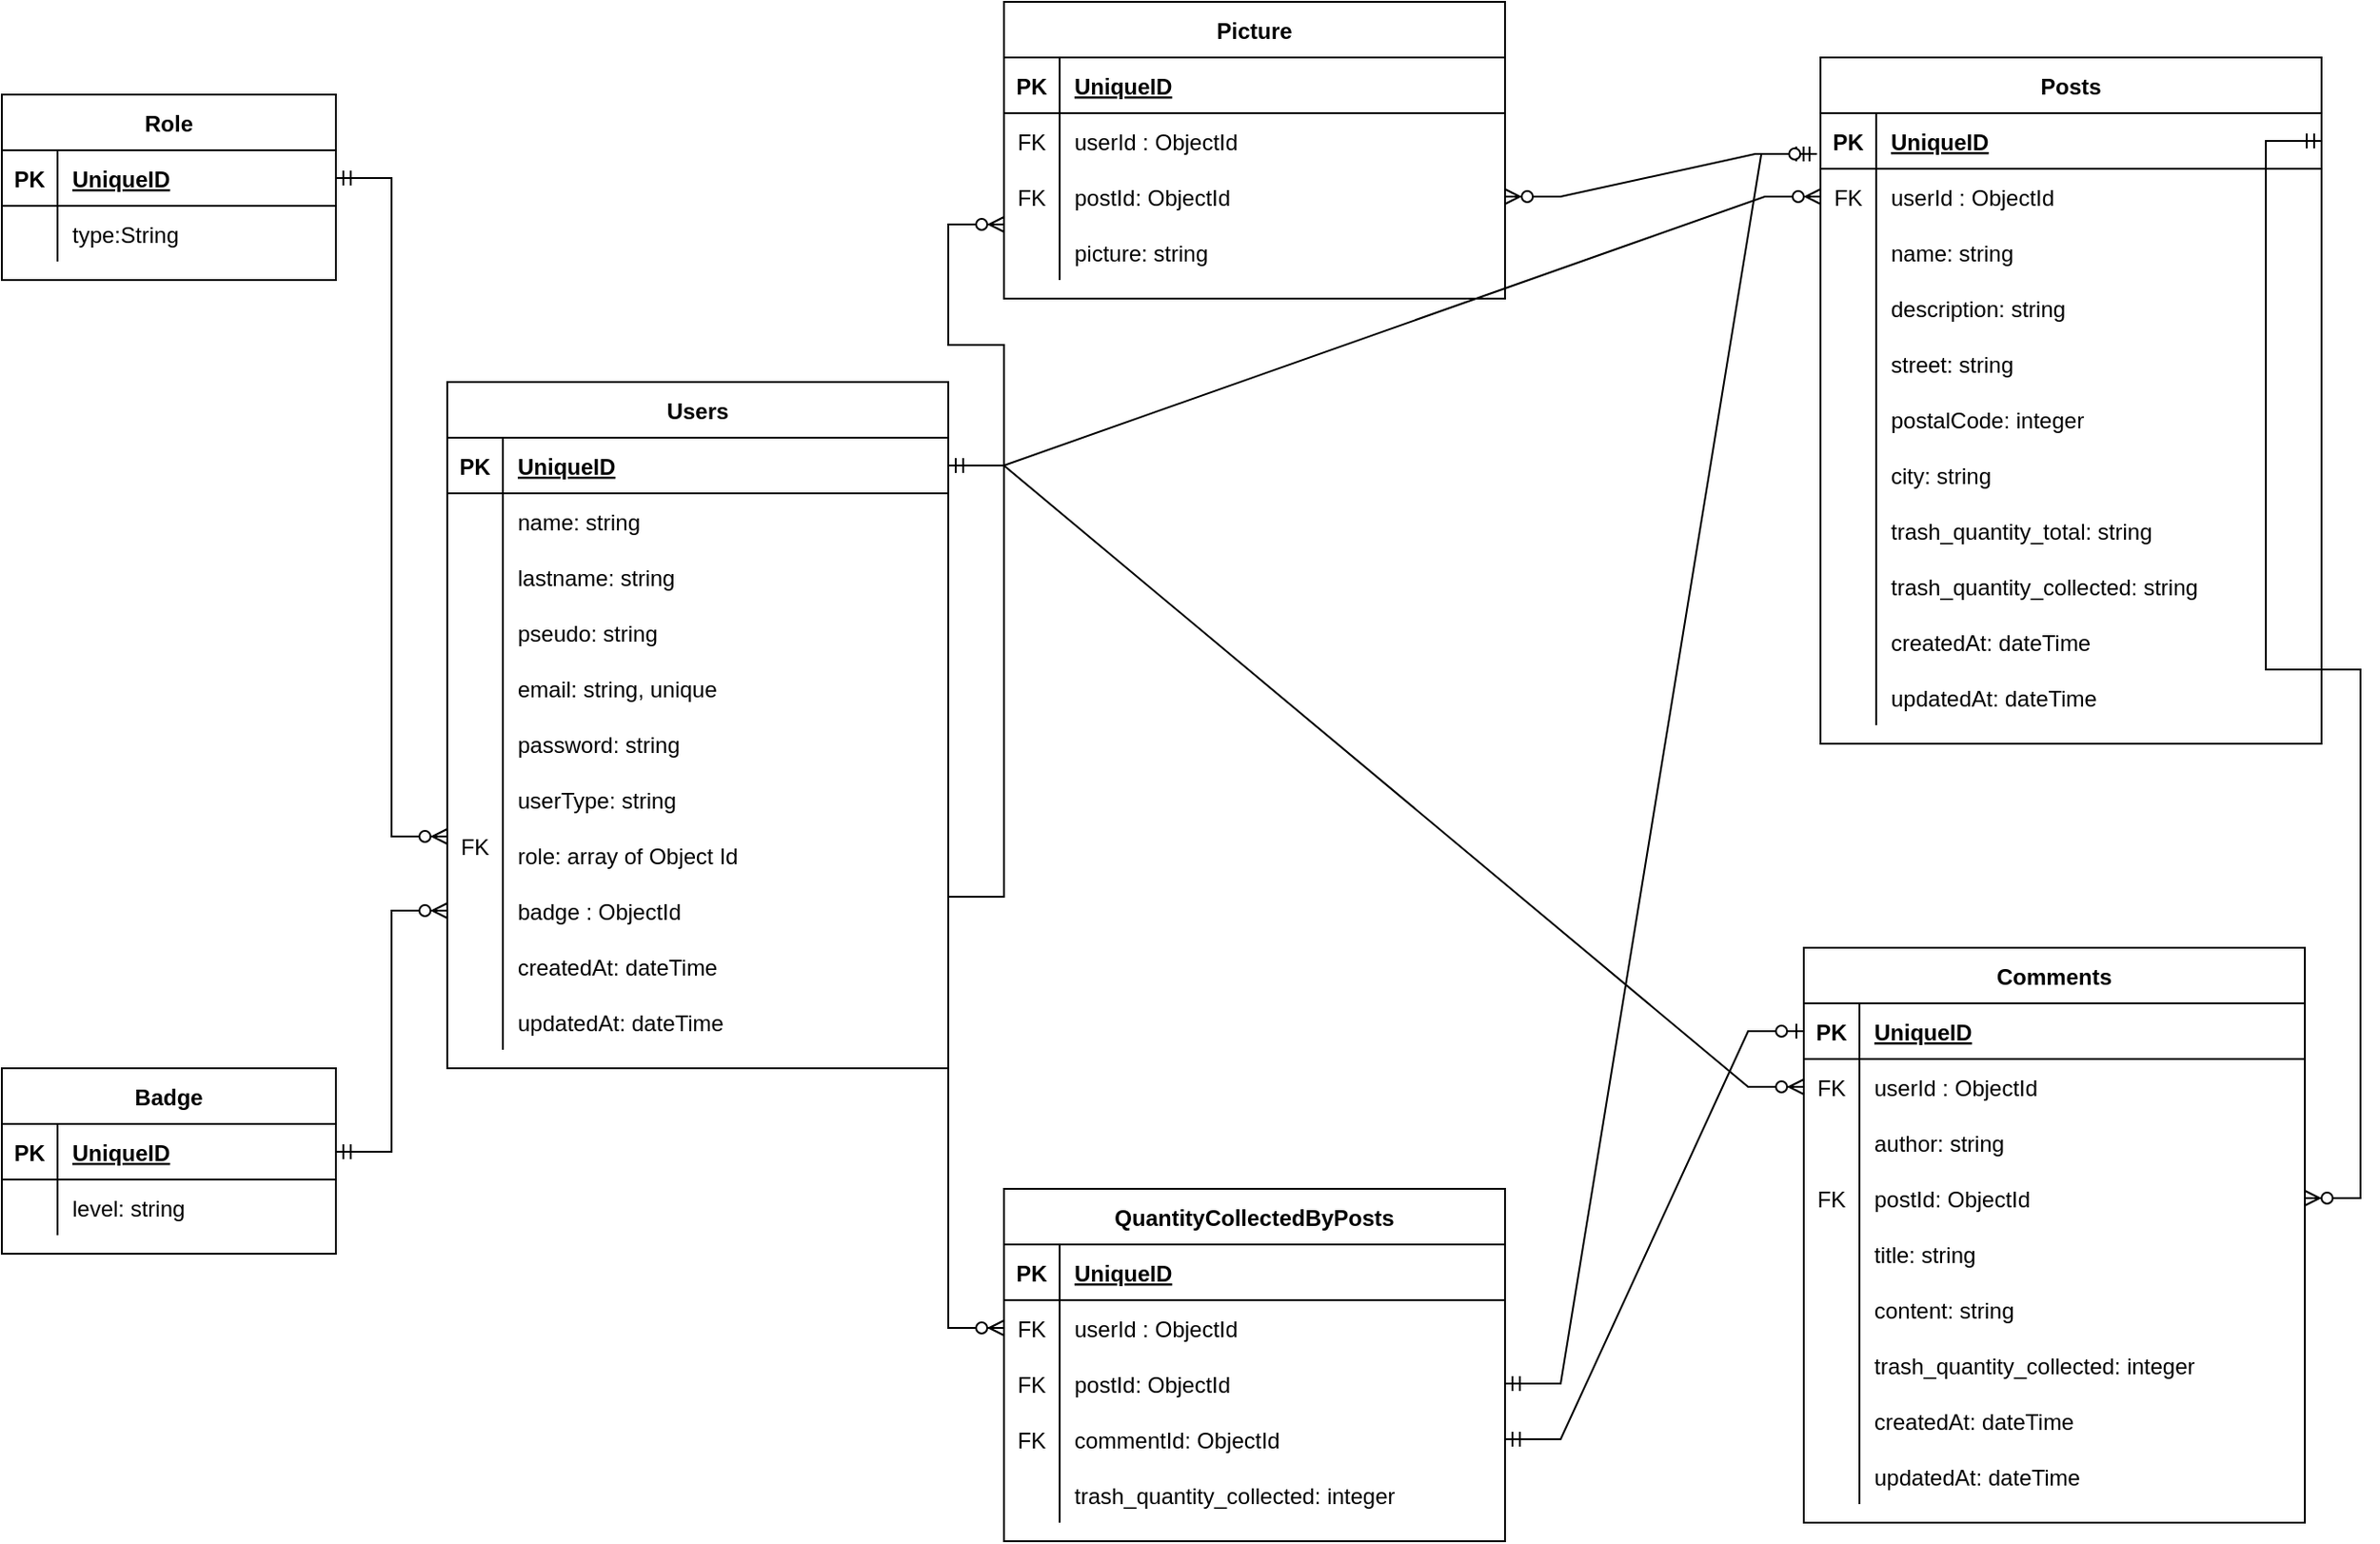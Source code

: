 <mxfile version="20.5.1" type="device"><diagram id="ccPtwXsk0-mX71vp_1y1" name="Page-1"><mxGraphModel dx="1422" dy="762" grid="1" gridSize="10" guides="1" tooltips="1" connect="1" arrows="1" fold="1" page="1" pageScale="1" pageWidth="827" pageHeight="1169" math="0" shadow="0"><root><mxCell id="0"/><mxCell id="1" parent="0"/><mxCell id="q2sdKggRwhT94HN6Y6Cm-10" value="Badge" style="shape=table;startSize=30;container=1;collapsible=1;childLayout=tableLayout;fixedRows=1;rowLines=0;fontStyle=1;align=center;resizeLast=1;" vertex="1" parent="1"><mxGeometry y="585" width="180" height="100" as="geometry"/></mxCell><mxCell id="q2sdKggRwhT94HN6Y6Cm-11" value="" style="shape=tableRow;horizontal=0;startSize=0;swimlaneHead=0;swimlaneBody=0;fillColor=none;collapsible=0;dropTarget=0;points=[[0,0.5],[1,0.5]];portConstraint=eastwest;top=0;left=0;right=0;bottom=1;" vertex="1" parent="q2sdKggRwhT94HN6Y6Cm-10"><mxGeometry y="30" width="180" height="30" as="geometry"/></mxCell><mxCell id="q2sdKggRwhT94HN6Y6Cm-12" value="PK" style="shape=partialRectangle;connectable=0;fillColor=none;top=0;left=0;bottom=0;right=0;fontStyle=1;overflow=hidden;" vertex="1" parent="q2sdKggRwhT94HN6Y6Cm-11"><mxGeometry width="30" height="30" as="geometry"><mxRectangle width="30" height="30" as="alternateBounds"/></mxGeometry></mxCell><mxCell id="q2sdKggRwhT94HN6Y6Cm-13" value="UniqueID" style="shape=partialRectangle;connectable=0;fillColor=none;top=0;left=0;bottom=0;right=0;align=left;spacingLeft=6;fontStyle=5;overflow=hidden;" vertex="1" parent="q2sdKggRwhT94HN6Y6Cm-11"><mxGeometry x="30" width="150" height="30" as="geometry"><mxRectangle width="150" height="30" as="alternateBounds"/></mxGeometry></mxCell><mxCell id="q2sdKggRwhT94HN6Y6Cm-14" value="" style="shape=tableRow;horizontal=0;startSize=0;swimlaneHead=0;swimlaneBody=0;fillColor=none;collapsible=0;dropTarget=0;points=[[0,0.5],[1,0.5]];portConstraint=eastwest;top=0;left=0;right=0;bottom=0;" vertex="1" parent="q2sdKggRwhT94HN6Y6Cm-10"><mxGeometry y="60" width="180" height="30" as="geometry"/></mxCell><mxCell id="q2sdKggRwhT94HN6Y6Cm-15" value="" style="shape=partialRectangle;connectable=0;fillColor=none;top=0;left=0;bottom=0;right=0;editable=1;overflow=hidden;" vertex="1" parent="q2sdKggRwhT94HN6Y6Cm-14"><mxGeometry width="30" height="30" as="geometry"><mxRectangle width="30" height="30" as="alternateBounds"/></mxGeometry></mxCell><mxCell id="q2sdKggRwhT94HN6Y6Cm-16" value="level: string" style="shape=partialRectangle;connectable=0;fillColor=none;top=0;left=0;bottom=0;right=0;align=left;spacingLeft=6;overflow=hidden;" vertex="1" parent="q2sdKggRwhT94HN6Y6Cm-14"><mxGeometry x="30" width="150" height="30" as="geometry"><mxRectangle width="150" height="30" as="alternateBounds"/></mxGeometry></mxCell><mxCell id="q2sdKggRwhT94HN6Y6Cm-23" value="Role" style="shape=table;startSize=30;container=1;collapsible=1;childLayout=tableLayout;fixedRows=1;rowLines=0;fontStyle=1;align=center;resizeLast=1;" vertex="1" parent="1"><mxGeometry y="60" width="180" height="100" as="geometry"/></mxCell><mxCell id="q2sdKggRwhT94HN6Y6Cm-24" value="" style="shape=tableRow;horizontal=0;startSize=0;swimlaneHead=0;swimlaneBody=0;fillColor=none;collapsible=0;dropTarget=0;points=[[0,0.5],[1,0.5]];portConstraint=eastwest;top=0;left=0;right=0;bottom=1;" vertex="1" parent="q2sdKggRwhT94HN6Y6Cm-23"><mxGeometry y="30" width="180" height="30" as="geometry"/></mxCell><mxCell id="q2sdKggRwhT94HN6Y6Cm-25" value="PK" style="shape=partialRectangle;connectable=0;fillColor=none;top=0;left=0;bottom=0;right=0;fontStyle=1;overflow=hidden;" vertex="1" parent="q2sdKggRwhT94HN6Y6Cm-24"><mxGeometry width="30" height="30" as="geometry"><mxRectangle width="30" height="30" as="alternateBounds"/></mxGeometry></mxCell><mxCell id="q2sdKggRwhT94HN6Y6Cm-26" value="UniqueID" style="shape=partialRectangle;connectable=0;fillColor=none;top=0;left=0;bottom=0;right=0;align=left;spacingLeft=6;fontStyle=5;overflow=hidden;" vertex="1" parent="q2sdKggRwhT94HN6Y6Cm-24"><mxGeometry x="30" width="150" height="30" as="geometry"><mxRectangle width="150" height="30" as="alternateBounds"/></mxGeometry></mxCell><mxCell id="q2sdKggRwhT94HN6Y6Cm-27" value="" style="shape=tableRow;horizontal=0;startSize=0;swimlaneHead=0;swimlaneBody=0;fillColor=none;collapsible=0;dropTarget=0;points=[[0,0.5],[1,0.5]];portConstraint=eastwest;top=0;left=0;right=0;bottom=0;" vertex="1" parent="q2sdKggRwhT94HN6Y6Cm-23"><mxGeometry y="60" width="180" height="30" as="geometry"/></mxCell><mxCell id="q2sdKggRwhT94HN6Y6Cm-28" value="" style="shape=partialRectangle;connectable=0;fillColor=none;top=0;left=0;bottom=0;right=0;editable=1;overflow=hidden;" vertex="1" parent="q2sdKggRwhT94HN6Y6Cm-27"><mxGeometry width="30" height="30" as="geometry"><mxRectangle width="30" height="30" as="alternateBounds"/></mxGeometry></mxCell><mxCell id="q2sdKggRwhT94HN6Y6Cm-29" value="type:String" style="shape=partialRectangle;connectable=0;fillColor=none;top=0;left=0;bottom=0;right=0;align=left;spacingLeft=6;overflow=hidden;" vertex="1" parent="q2sdKggRwhT94HN6Y6Cm-27"><mxGeometry x="30" width="150" height="30" as="geometry"><mxRectangle width="150" height="30" as="alternateBounds"/></mxGeometry></mxCell><mxCell id="q2sdKggRwhT94HN6Y6Cm-36" value="Comments" style="shape=table;startSize=30;container=1;collapsible=1;childLayout=tableLayout;fixedRows=1;rowLines=0;fontStyle=1;align=center;resizeLast=1;" vertex="1" parent="1"><mxGeometry x="971" y="520" width="270" height="310" as="geometry"><mxRectangle x="320" y="310" width="100" height="30" as="alternateBounds"/></mxGeometry></mxCell><mxCell id="q2sdKggRwhT94HN6Y6Cm-37" value="" style="shape=tableRow;horizontal=0;startSize=0;swimlaneHead=0;swimlaneBody=0;fillColor=none;collapsible=0;dropTarget=0;points=[[0,0.5],[1,0.5]];portConstraint=eastwest;top=0;left=0;right=0;bottom=1;" vertex="1" parent="q2sdKggRwhT94HN6Y6Cm-36"><mxGeometry y="30" width="270" height="30" as="geometry"/></mxCell><mxCell id="q2sdKggRwhT94HN6Y6Cm-38" value="PK" style="shape=partialRectangle;connectable=0;fillColor=none;top=0;left=0;bottom=0;right=0;fontStyle=1;overflow=hidden;" vertex="1" parent="q2sdKggRwhT94HN6Y6Cm-37"><mxGeometry width="30" height="30" as="geometry"><mxRectangle width="30" height="30" as="alternateBounds"/></mxGeometry></mxCell><mxCell id="q2sdKggRwhT94HN6Y6Cm-39" value="UniqueID" style="shape=partialRectangle;connectable=0;fillColor=none;top=0;left=0;bottom=0;right=0;align=left;spacingLeft=6;fontStyle=5;overflow=hidden;" vertex="1" parent="q2sdKggRwhT94HN6Y6Cm-37"><mxGeometry x="30" width="240" height="30" as="geometry"><mxRectangle width="240" height="30" as="alternateBounds"/></mxGeometry></mxCell><mxCell id="q2sdKggRwhT94HN6Y6Cm-40" value="" style="shape=tableRow;horizontal=0;startSize=0;swimlaneHead=0;swimlaneBody=0;fillColor=none;collapsible=0;dropTarget=0;points=[[0,0.5],[1,0.5]];portConstraint=eastwest;top=0;left=0;right=0;bottom=0;" vertex="1" parent="q2sdKggRwhT94HN6Y6Cm-36"><mxGeometry y="60" width="270" height="30" as="geometry"/></mxCell><mxCell id="q2sdKggRwhT94HN6Y6Cm-41" value="" style="shape=partialRectangle;connectable=0;fillColor=none;top=0;left=0;bottom=0;right=0;editable=1;overflow=hidden;" vertex="1" parent="q2sdKggRwhT94HN6Y6Cm-40"><mxGeometry width="30" height="30" as="geometry"><mxRectangle width="30" height="30" as="alternateBounds"/></mxGeometry></mxCell><mxCell id="q2sdKggRwhT94HN6Y6Cm-42" value="userId : ObjectId" style="shape=partialRectangle;connectable=0;fillColor=none;top=0;left=0;bottom=0;right=0;align=left;spacingLeft=6;overflow=hidden;" vertex="1" parent="q2sdKggRwhT94HN6Y6Cm-40"><mxGeometry x="30" width="240" height="30" as="geometry"><mxRectangle width="240" height="30" as="alternateBounds"/></mxGeometry></mxCell><mxCell id="q2sdKggRwhT94HN6Y6Cm-43" value="" style="shape=tableRow;horizontal=0;startSize=0;swimlaneHead=0;swimlaneBody=0;fillColor=none;collapsible=0;dropTarget=0;points=[[0,0.5],[1,0.5]];portConstraint=eastwest;top=0;left=0;right=0;bottom=0;" vertex="1" parent="q2sdKggRwhT94HN6Y6Cm-36"><mxGeometry y="90" width="270" height="30" as="geometry"/></mxCell><mxCell id="q2sdKggRwhT94HN6Y6Cm-44" value="" style="shape=partialRectangle;connectable=0;fillColor=none;top=0;left=0;bottom=0;right=0;editable=1;overflow=hidden;" vertex="1" parent="q2sdKggRwhT94HN6Y6Cm-43"><mxGeometry width="30" height="30" as="geometry"><mxRectangle width="30" height="30" as="alternateBounds"/></mxGeometry></mxCell><mxCell id="q2sdKggRwhT94HN6Y6Cm-45" value="author: string" style="shape=partialRectangle;connectable=0;fillColor=none;top=0;left=0;bottom=0;right=0;align=left;spacingLeft=6;overflow=hidden;" vertex="1" parent="q2sdKggRwhT94HN6Y6Cm-43"><mxGeometry x="30" width="240" height="30" as="geometry"><mxRectangle width="240" height="30" as="alternateBounds"/></mxGeometry></mxCell><mxCell id="q2sdKggRwhT94HN6Y6Cm-46" value="" style="shape=tableRow;horizontal=0;startSize=0;swimlaneHead=0;swimlaneBody=0;fillColor=none;collapsible=0;dropTarget=0;points=[[0,0.5],[1,0.5]];portConstraint=eastwest;top=0;left=0;right=0;bottom=0;" vertex="1" parent="q2sdKggRwhT94HN6Y6Cm-36"><mxGeometry y="120" width="270" height="30" as="geometry"/></mxCell><mxCell id="q2sdKggRwhT94HN6Y6Cm-47" value="" style="shape=partialRectangle;connectable=0;fillColor=none;top=0;left=0;bottom=0;right=0;editable=1;overflow=hidden;" vertex="1" parent="q2sdKggRwhT94HN6Y6Cm-46"><mxGeometry width="30" height="30" as="geometry"><mxRectangle width="30" height="30" as="alternateBounds"/></mxGeometry></mxCell><mxCell id="q2sdKggRwhT94HN6Y6Cm-48" value="postId: ObjectId" style="shape=partialRectangle;connectable=0;fillColor=none;top=0;left=0;bottom=0;right=0;align=left;spacingLeft=6;overflow=hidden;" vertex="1" parent="q2sdKggRwhT94HN6Y6Cm-46"><mxGeometry x="30" width="240" height="30" as="geometry"><mxRectangle width="240" height="30" as="alternateBounds"/></mxGeometry></mxCell><mxCell id="q2sdKggRwhT94HN6Y6Cm-54" value="" style="shape=tableRow;horizontal=0;startSize=0;swimlaneHead=0;swimlaneBody=0;fillColor=none;collapsible=0;dropTarget=0;points=[[0,0.5],[1,0.5]];portConstraint=eastwest;top=0;left=0;right=0;bottom=0;" vertex="1" parent="q2sdKggRwhT94HN6Y6Cm-36"><mxGeometry y="150" width="270" height="30" as="geometry"/></mxCell><mxCell id="q2sdKggRwhT94HN6Y6Cm-55" value="" style="shape=partialRectangle;connectable=0;fillColor=none;top=0;left=0;bottom=0;right=0;editable=1;overflow=hidden;" vertex="1" parent="q2sdKggRwhT94HN6Y6Cm-54"><mxGeometry width="30" height="30" as="geometry"><mxRectangle width="30" height="30" as="alternateBounds"/></mxGeometry></mxCell><mxCell id="q2sdKggRwhT94HN6Y6Cm-56" value="title: string" style="shape=partialRectangle;connectable=0;fillColor=none;top=0;left=0;bottom=0;right=0;align=left;spacingLeft=6;overflow=hidden;" vertex="1" parent="q2sdKggRwhT94HN6Y6Cm-54"><mxGeometry x="30" width="240" height="30" as="geometry"><mxRectangle width="240" height="30" as="alternateBounds"/></mxGeometry></mxCell><mxCell id="q2sdKggRwhT94HN6Y6Cm-57" value="" style="shape=tableRow;horizontal=0;startSize=0;swimlaneHead=0;swimlaneBody=0;fillColor=none;collapsible=0;dropTarget=0;points=[[0,0.5],[1,0.5]];portConstraint=eastwest;top=0;left=0;right=0;bottom=0;" vertex="1" parent="q2sdKggRwhT94HN6Y6Cm-36"><mxGeometry y="180" width="270" height="30" as="geometry"/></mxCell><mxCell id="q2sdKggRwhT94HN6Y6Cm-58" value="" style="shape=partialRectangle;connectable=0;fillColor=none;top=0;left=0;bottom=0;right=0;editable=1;overflow=hidden;" vertex="1" parent="q2sdKggRwhT94HN6Y6Cm-57"><mxGeometry width="30" height="30" as="geometry"><mxRectangle width="30" height="30" as="alternateBounds"/></mxGeometry></mxCell><mxCell id="q2sdKggRwhT94HN6Y6Cm-59" value="content: string" style="shape=partialRectangle;connectable=0;fillColor=none;top=0;left=0;bottom=0;right=0;align=left;spacingLeft=6;overflow=hidden;" vertex="1" parent="q2sdKggRwhT94HN6Y6Cm-57"><mxGeometry x="30" width="240" height="30" as="geometry"><mxRectangle width="240" height="30" as="alternateBounds"/></mxGeometry></mxCell><mxCell id="q2sdKggRwhT94HN6Y6Cm-60" value="" style="shape=tableRow;horizontal=0;startSize=0;swimlaneHead=0;swimlaneBody=0;fillColor=none;collapsible=0;dropTarget=0;points=[[0,0.5],[1,0.5]];portConstraint=eastwest;top=0;left=0;right=0;bottom=0;" vertex="1" parent="q2sdKggRwhT94HN6Y6Cm-36"><mxGeometry y="210" width="270" height="30" as="geometry"/></mxCell><mxCell id="q2sdKggRwhT94HN6Y6Cm-61" value="" style="shape=partialRectangle;connectable=0;fillColor=none;top=0;left=0;bottom=0;right=0;editable=1;overflow=hidden;" vertex="1" parent="q2sdKggRwhT94HN6Y6Cm-60"><mxGeometry width="30" height="30" as="geometry"><mxRectangle width="30" height="30" as="alternateBounds"/></mxGeometry></mxCell><mxCell id="q2sdKggRwhT94HN6Y6Cm-62" value="trash_quantity_collected: integer" style="shape=partialRectangle;connectable=0;fillColor=none;top=0;left=0;bottom=0;right=0;align=left;spacingLeft=6;overflow=hidden;" vertex="1" parent="q2sdKggRwhT94HN6Y6Cm-60"><mxGeometry x="30" width="240" height="30" as="geometry"><mxRectangle width="240" height="30" as="alternateBounds"/></mxGeometry></mxCell><mxCell id="q2sdKggRwhT94HN6Y6Cm-63" value="" style="shape=tableRow;horizontal=0;startSize=0;swimlaneHead=0;swimlaneBody=0;fillColor=none;collapsible=0;dropTarget=0;points=[[0,0.5],[1,0.5]];portConstraint=eastwest;top=0;left=0;right=0;bottom=0;" vertex="1" parent="q2sdKggRwhT94HN6Y6Cm-36"><mxGeometry y="240" width="270" height="30" as="geometry"/></mxCell><mxCell id="q2sdKggRwhT94HN6Y6Cm-64" value="" style="shape=partialRectangle;connectable=0;fillColor=none;top=0;left=0;bottom=0;right=0;editable=1;overflow=hidden;" vertex="1" parent="q2sdKggRwhT94HN6Y6Cm-63"><mxGeometry width="30" height="30" as="geometry"><mxRectangle width="30" height="30" as="alternateBounds"/></mxGeometry></mxCell><mxCell id="q2sdKggRwhT94HN6Y6Cm-65" value="createdAt: dateTime" style="shape=partialRectangle;connectable=0;fillColor=none;top=0;left=0;bottom=0;right=0;align=left;spacingLeft=6;overflow=hidden;" vertex="1" parent="q2sdKggRwhT94HN6Y6Cm-63"><mxGeometry x="30" width="240" height="30" as="geometry"><mxRectangle width="240" height="30" as="alternateBounds"/></mxGeometry></mxCell><mxCell id="q2sdKggRwhT94HN6Y6Cm-66" value="" style="shape=tableRow;horizontal=0;startSize=0;swimlaneHead=0;swimlaneBody=0;fillColor=none;collapsible=0;dropTarget=0;points=[[0,0.5],[1,0.5]];portConstraint=eastwest;top=0;left=0;right=0;bottom=0;" vertex="1" parent="q2sdKggRwhT94HN6Y6Cm-36"><mxGeometry y="270" width="270" height="30" as="geometry"/></mxCell><mxCell id="q2sdKggRwhT94HN6Y6Cm-67" value="" style="shape=partialRectangle;connectable=0;fillColor=none;top=0;left=0;bottom=0;right=0;editable=1;overflow=hidden;" vertex="1" parent="q2sdKggRwhT94HN6Y6Cm-66"><mxGeometry width="30" height="30" as="geometry"><mxRectangle width="30" height="30" as="alternateBounds"/></mxGeometry></mxCell><mxCell id="q2sdKggRwhT94HN6Y6Cm-68" value="updatedAt: dateTime" style="shape=partialRectangle;connectable=0;fillColor=none;top=0;left=0;bottom=0;right=0;align=left;spacingLeft=6;overflow=hidden;" vertex="1" parent="q2sdKggRwhT94HN6Y6Cm-66"><mxGeometry x="30" width="240" height="30" as="geometry"><mxRectangle width="240" height="30" as="alternateBounds"/></mxGeometry></mxCell><mxCell id="q2sdKggRwhT94HN6Y6Cm-69" value="Posts" style="shape=table;startSize=30;container=1;collapsible=1;childLayout=tableLayout;fixedRows=1;rowLines=0;fontStyle=1;align=center;resizeLast=1;" vertex="1" parent="1"><mxGeometry x="980" y="40" width="270" height="370" as="geometry"><mxRectangle x="320" y="310" width="100" height="30" as="alternateBounds"/></mxGeometry></mxCell><mxCell id="q2sdKggRwhT94HN6Y6Cm-70" value="" style="shape=tableRow;horizontal=0;startSize=0;swimlaneHead=0;swimlaneBody=0;fillColor=none;collapsible=0;dropTarget=0;points=[[0,0.5],[1,0.5]];portConstraint=eastwest;top=0;left=0;right=0;bottom=1;" vertex="1" parent="q2sdKggRwhT94HN6Y6Cm-69"><mxGeometry y="30" width="270" height="30" as="geometry"/></mxCell><mxCell id="q2sdKggRwhT94HN6Y6Cm-71" value="PK" style="shape=partialRectangle;connectable=0;fillColor=none;top=0;left=0;bottom=0;right=0;fontStyle=1;overflow=hidden;" vertex="1" parent="q2sdKggRwhT94HN6Y6Cm-70"><mxGeometry width="30" height="30" as="geometry"><mxRectangle width="30" height="30" as="alternateBounds"/></mxGeometry></mxCell><mxCell id="q2sdKggRwhT94HN6Y6Cm-72" value="UniqueID" style="shape=partialRectangle;connectable=0;fillColor=none;top=0;left=0;bottom=0;right=0;align=left;spacingLeft=6;fontStyle=5;overflow=hidden;" vertex="1" parent="q2sdKggRwhT94HN6Y6Cm-70"><mxGeometry x="30" width="240" height="30" as="geometry"><mxRectangle width="240" height="30" as="alternateBounds"/></mxGeometry></mxCell><mxCell id="q2sdKggRwhT94HN6Y6Cm-73" value="" style="shape=tableRow;horizontal=0;startSize=0;swimlaneHead=0;swimlaneBody=0;fillColor=none;collapsible=0;dropTarget=0;points=[[0,0.5],[1,0.5]];portConstraint=eastwest;top=0;left=0;right=0;bottom=0;" vertex="1" parent="q2sdKggRwhT94HN6Y6Cm-69"><mxGeometry y="60" width="270" height="30" as="geometry"/></mxCell><mxCell id="q2sdKggRwhT94HN6Y6Cm-74" value="FK" style="shape=partialRectangle;connectable=0;fillColor=none;top=0;left=0;bottom=0;right=0;editable=1;overflow=hidden;" vertex="1" parent="q2sdKggRwhT94HN6Y6Cm-73"><mxGeometry width="30" height="30" as="geometry"><mxRectangle width="30" height="30" as="alternateBounds"/></mxGeometry></mxCell><mxCell id="q2sdKggRwhT94HN6Y6Cm-75" value="userId : ObjectId" style="shape=partialRectangle;connectable=0;fillColor=none;top=0;left=0;bottom=0;right=0;align=left;spacingLeft=6;overflow=hidden;" vertex="1" parent="q2sdKggRwhT94HN6Y6Cm-73"><mxGeometry x="30" width="240" height="30" as="geometry"><mxRectangle width="240" height="30" as="alternateBounds"/></mxGeometry></mxCell><mxCell id="q2sdKggRwhT94HN6Y6Cm-76" value="" style="shape=tableRow;horizontal=0;startSize=0;swimlaneHead=0;swimlaneBody=0;fillColor=none;collapsible=0;dropTarget=0;points=[[0,0.5],[1,0.5]];portConstraint=eastwest;top=0;left=0;right=0;bottom=0;" vertex="1" parent="q2sdKggRwhT94HN6Y6Cm-69"><mxGeometry y="90" width="270" height="30" as="geometry"/></mxCell><mxCell id="q2sdKggRwhT94HN6Y6Cm-77" value="" style="shape=partialRectangle;connectable=0;fillColor=none;top=0;left=0;bottom=0;right=0;editable=1;overflow=hidden;" vertex="1" parent="q2sdKggRwhT94HN6Y6Cm-76"><mxGeometry width="30" height="30" as="geometry"><mxRectangle width="30" height="30" as="alternateBounds"/></mxGeometry></mxCell><mxCell id="q2sdKggRwhT94HN6Y6Cm-78" value="name: string" style="shape=partialRectangle;connectable=0;fillColor=none;top=0;left=0;bottom=0;right=0;align=left;spacingLeft=6;overflow=hidden;" vertex="1" parent="q2sdKggRwhT94HN6Y6Cm-76"><mxGeometry x="30" width="240" height="30" as="geometry"><mxRectangle width="240" height="30" as="alternateBounds"/></mxGeometry></mxCell><mxCell id="q2sdKggRwhT94HN6Y6Cm-79" value="" style="shape=tableRow;horizontal=0;startSize=0;swimlaneHead=0;swimlaneBody=0;fillColor=none;collapsible=0;dropTarget=0;points=[[0,0.5],[1,0.5]];portConstraint=eastwest;top=0;left=0;right=0;bottom=0;" vertex="1" parent="q2sdKggRwhT94HN6Y6Cm-69"><mxGeometry y="120" width="270" height="30" as="geometry"/></mxCell><mxCell id="q2sdKggRwhT94HN6Y6Cm-80" value="" style="shape=partialRectangle;connectable=0;fillColor=none;top=0;left=0;bottom=0;right=0;editable=1;overflow=hidden;" vertex="1" parent="q2sdKggRwhT94HN6Y6Cm-79"><mxGeometry width="30" height="30" as="geometry"><mxRectangle width="30" height="30" as="alternateBounds"/></mxGeometry></mxCell><mxCell id="q2sdKggRwhT94HN6Y6Cm-81" value="description: string" style="shape=partialRectangle;connectable=0;fillColor=none;top=0;left=0;bottom=0;right=0;align=left;spacingLeft=6;overflow=hidden;" vertex="1" parent="q2sdKggRwhT94HN6Y6Cm-79"><mxGeometry x="30" width="240" height="30" as="geometry"><mxRectangle width="240" height="30" as="alternateBounds"/></mxGeometry></mxCell><mxCell id="q2sdKggRwhT94HN6Y6Cm-82" value="" style="shape=tableRow;horizontal=0;startSize=0;swimlaneHead=0;swimlaneBody=0;fillColor=none;collapsible=0;dropTarget=0;points=[[0,0.5],[1,0.5]];portConstraint=eastwest;top=0;left=0;right=0;bottom=0;" vertex="1" parent="q2sdKggRwhT94HN6Y6Cm-69"><mxGeometry y="150" width="270" height="30" as="geometry"/></mxCell><mxCell id="q2sdKggRwhT94HN6Y6Cm-83" value="" style="shape=partialRectangle;connectable=0;fillColor=none;top=0;left=0;bottom=0;right=0;editable=1;overflow=hidden;" vertex="1" parent="q2sdKggRwhT94HN6Y6Cm-82"><mxGeometry width="30" height="30" as="geometry"><mxRectangle width="30" height="30" as="alternateBounds"/></mxGeometry></mxCell><mxCell id="q2sdKggRwhT94HN6Y6Cm-84" value="street: string" style="shape=partialRectangle;connectable=0;fillColor=none;top=0;left=0;bottom=0;right=0;align=left;spacingLeft=6;overflow=hidden;" vertex="1" parent="q2sdKggRwhT94HN6Y6Cm-82"><mxGeometry x="30" width="240" height="30" as="geometry"><mxRectangle width="240" height="30" as="alternateBounds"/></mxGeometry></mxCell><mxCell id="q2sdKggRwhT94HN6Y6Cm-85" value="" style="shape=tableRow;horizontal=0;startSize=0;swimlaneHead=0;swimlaneBody=0;fillColor=none;collapsible=0;dropTarget=0;points=[[0,0.5],[1,0.5]];portConstraint=eastwest;top=0;left=0;right=0;bottom=0;" vertex="1" parent="q2sdKggRwhT94HN6Y6Cm-69"><mxGeometry y="180" width="270" height="30" as="geometry"/></mxCell><mxCell id="q2sdKggRwhT94HN6Y6Cm-86" value="" style="shape=partialRectangle;connectable=0;fillColor=none;top=0;left=0;bottom=0;right=0;editable=1;overflow=hidden;" vertex="1" parent="q2sdKggRwhT94HN6Y6Cm-85"><mxGeometry width="30" height="30" as="geometry"><mxRectangle width="30" height="30" as="alternateBounds"/></mxGeometry></mxCell><mxCell id="q2sdKggRwhT94HN6Y6Cm-87" value="postalCode: integer" style="shape=partialRectangle;connectable=0;fillColor=none;top=0;left=0;bottom=0;right=0;align=left;spacingLeft=6;overflow=hidden;" vertex="1" parent="q2sdKggRwhT94HN6Y6Cm-85"><mxGeometry x="30" width="240" height="30" as="geometry"><mxRectangle width="240" height="30" as="alternateBounds"/></mxGeometry></mxCell><mxCell id="q2sdKggRwhT94HN6Y6Cm-88" value="" style="shape=tableRow;horizontal=0;startSize=0;swimlaneHead=0;swimlaneBody=0;fillColor=none;collapsible=0;dropTarget=0;points=[[0,0.5],[1,0.5]];portConstraint=eastwest;top=0;left=0;right=0;bottom=0;" vertex="1" parent="q2sdKggRwhT94HN6Y6Cm-69"><mxGeometry y="210" width="270" height="30" as="geometry"/></mxCell><mxCell id="q2sdKggRwhT94HN6Y6Cm-89" value="" style="shape=partialRectangle;connectable=0;fillColor=none;top=0;left=0;bottom=0;right=0;editable=1;overflow=hidden;" vertex="1" parent="q2sdKggRwhT94HN6Y6Cm-88"><mxGeometry width="30" height="30" as="geometry"><mxRectangle width="30" height="30" as="alternateBounds"/></mxGeometry></mxCell><mxCell id="q2sdKggRwhT94HN6Y6Cm-90" value="city: string" style="shape=partialRectangle;connectable=0;fillColor=none;top=0;left=0;bottom=0;right=0;align=left;spacingLeft=6;overflow=hidden;" vertex="1" parent="q2sdKggRwhT94HN6Y6Cm-88"><mxGeometry x="30" width="240" height="30" as="geometry"><mxRectangle width="240" height="30" as="alternateBounds"/></mxGeometry></mxCell><mxCell id="q2sdKggRwhT94HN6Y6Cm-97" value="" style="shape=tableRow;horizontal=0;startSize=0;swimlaneHead=0;swimlaneBody=0;fillColor=none;collapsible=0;dropTarget=0;points=[[0,0.5],[1,0.5]];portConstraint=eastwest;top=0;left=0;right=0;bottom=0;" vertex="1" parent="q2sdKggRwhT94HN6Y6Cm-69"><mxGeometry y="240" width="270" height="30" as="geometry"/></mxCell><mxCell id="q2sdKggRwhT94HN6Y6Cm-98" value="" style="shape=partialRectangle;connectable=0;fillColor=none;top=0;left=0;bottom=0;right=0;editable=1;overflow=hidden;" vertex="1" parent="q2sdKggRwhT94HN6Y6Cm-97"><mxGeometry width="30" height="30" as="geometry"><mxRectangle width="30" height="30" as="alternateBounds"/></mxGeometry></mxCell><mxCell id="q2sdKggRwhT94HN6Y6Cm-99" value="trash_quantity_total: string" style="shape=partialRectangle;connectable=0;fillColor=none;top=0;left=0;bottom=0;right=0;align=left;spacingLeft=6;overflow=hidden;" vertex="1" parent="q2sdKggRwhT94HN6Y6Cm-97"><mxGeometry x="30" width="240" height="30" as="geometry"><mxRectangle width="240" height="30" as="alternateBounds"/></mxGeometry></mxCell><mxCell id="q2sdKggRwhT94HN6Y6Cm-100" value="" style="shape=tableRow;horizontal=0;startSize=0;swimlaneHead=0;swimlaneBody=0;fillColor=none;collapsible=0;dropTarget=0;points=[[0,0.5],[1,0.5]];portConstraint=eastwest;top=0;left=0;right=0;bottom=0;" vertex="1" parent="q2sdKggRwhT94HN6Y6Cm-69"><mxGeometry y="270" width="270" height="30" as="geometry"/></mxCell><mxCell id="q2sdKggRwhT94HN6Y6Cm-101" value="" style="shape=partialRectangle;connectable=0;fillColor=none;top=0;left=0;bottom=0;right=0;editable=1;overflow=hidden;" vertex="1" parent="q2sdKggRwhT94HN6Y6Cm-100"><mxGeometry width="30" height="30" as="geometry"><mxRectangle width="30" height="30" as="alternateBounds"/></mxGeometry></mxCell><mxCell id="q2sdKggRwhT94HN6Y6Cm-102" value="trash_quantity_collected: string" style="shape=partialRectangle;connectable=0;fillColor=none;top=0;left=0;bottom=0;right=0;align=left;spacingLeft=6;overflow=hidden;" vertex="1" parent="q2sdKggRwhT94HN6Y6Cm-100"><mxGeometry x="30" width="240" height="30" as="geometry"><mxRectangle width="240" height="30" as="alternateBounds"/></mxGeometry></mxCell><mxCell id="q2sdKggRwhT94HN6Y6Cm-91" value="" style="shape=tableRow;horizontal=0;startSize=0;swimlaneHead=0;swimlaneBody=0;fillColor=none;collapsible=0;dropTarget=0;points=[[0,0.5],[1,0.5]];portConstraint=eastwest;top=0;left=0;right=0;bottom=0;" vertex="1" parent="q2sdKggRwhT94HN6Y6Cm-69"><mxGeometry y="300" width="270" height="30" as="geometry"/></mxCell><mxCell id="q2sdKggRwhT94HN6Y6Cm-92" value="" style="shape=partialRectangle;connectable=0;fillColor=none;top=0;left=0;bottom=0;right=0;editable=1;overflow=hidden;" vertex="1" parent="q2sdKggRwhT94HN6Y6Cm-91"><mxGeometry width="30" height="30" as="geometry"><mxRectangle width="30" height="30" as="alternateBounds"/></mxGeometry></mxCell><mxCell id="q2sdKggRwhT94HN6Y6Cm-93" value="createdAt: dateTime" style="shape=partialRectangle;connectable=0;fillColor=none;top=0;left=0;bottom=0;right=0;align=left;spacingLeft=6;overflow=hidden;" vertex="1" parent="q2sdKggRwhT94HN6Y6Cm-91"><mxGeometry x="30" width="240" height="30" as="geometry"><mxRectangle width="240" height="30" as="alternateBounds"/></mxGeometry></mxCell><mxCell id="q2sdKggRwhT94HN6Y6Cm-94" value="" style="shape=tableRow;horizontal=0;startSize=0;swimlaneHead=0;swimlaneBody=0;fillColor=none;collapsible=0;dropTarget=0;points=[[0,0.5],[1,0.5]];portConstraint=eastwest;top=0;left=0;right=0;bottom=0;" vertex="1" parent="q2sdKggRwhT94HN6Y6Cm-69"><mxGeometry y="330" width="270" height="30" as="geometry"/></mxCell><mxCell id="q2sdKggRwhT94HN6Y6Cm-95" value="" style="shape=partialRectangle;connectable=0;fillColor=none;top=0;left=0;bottom=0;right=0;editable=1;overflow=hidden;" vertex="1" parent="q2sdKggRwhT94HN6Y6Cm-94"><mxGeometry width="30" height="30" as="geometry"><mxRectangle width="30" height="30" as="alternateBounds"/></mxGeometry></mxCell><mxCell id="q2sdKggRwhT94HN6Y6Cm-96" value="updatedAt: dateTime" style="shape=partialRectangle;connectable=0;fillColor=none;top=0;left=0;bottom=0;right=0;align=left;spacingLeft=6;overflow=hidden;" vertex="1" parent="q2sdKggRwhT94HN6Y6Cm-94"><mxGeometry x="30" width="240" height="30" as="geometry"><mxRectangle width="240" height="30" as="alternateBounds"/></mxGeometry></mxCell><mxCell id="q2sdKggRwhT94HN6Y6Cm-112" value="Picture" style="shape=table;startSize=30;container=1;collapsible=1;childLayout=tableLayout;fixedRows=1;rowLines=0;fontStyle=1;align=center;resizeLast=1;" vertex="1" parent="1"><mxGeometry x="540" y="10" width="270" height="160" as="geometry"><mxRectangle x="320" y="310" width="100" height="30" as="alternateBounds"/></mxGeometry></mxCell><mxCell id="q2sdKggRwhT94HN6Y6Cm-113" value="" style="shape=tableRow;horizontal=0;startSize=0;swimlaneHead=0;swimlaneBody=0;fillColor=none;collapsible=0;dropTarget=0;points=[[0,0.5],[1,0.5]];portConstraint=eastwest;top=0;left=0;right=0;bottom=1;" vertex="1" parent="q2sdKggRwhT94HN6Y6Cm-112"><mxGeometry y="30" width="270" height="30" as="geometry"/></mxCell><mxCell id="q2sdKggRwhT94HN6Y6Cm-114" value="PK" style="shape=partialRectangle;connectable=0;fillColor=none;top=0;left=0;bottom=0;right=0;fontStyle=1;overflow=hidden;" vertex="1" parent="q2sdKggRwhT94HN6Y6Cm-113"><mxGeometry width="30" height="30" as="geometry"><mxRectangle width="30" height="30" as="alternateBounds"/></mxGeometry></mxCell><mxCell id="q2sdKggRwhT94HN6Y6Cm-115" value="UniqueID" style="shape=partialRectangle;connectable=0;fillColor=none;top=0;left=0;bottom=0;right=0;align=left;spacingLeft=6;fontStyle=5;overflow=hidden;" vertex="1" parent="q2sdKggRwhT94HN6Y6Cm-113"><mxGeometry x="30" width="240" height="30" as="geometry"><mxRectangle width="240" height="30" as="alternateBounds"/></mxGeometry></mxCell><mxCell id="q2sdKggRwhT94HN6Y6Cm-116" value="" style="shape=tableRow;horizontal=0;startSize=0;swimlaneHead=0;swimlaneBody=0;fillColor=none;collapsible=0;dropTarget=0;points=[[0,0.5],[1,0.5]];portConstraint=eastwest;top=0;left=0;right=0;bottom=0;" vertex="1" parent="q2sdKggRwhT94HN6Y6Cm-112"><mxGeometry y="60" width="270" height="30" as="geometry"/></mxCell><mxCell id="q2sdKggRwhT94HN6Y6Cm-117" value="" style="shape=partialRectangle;connectable=0;fillColor=none;top=0;left=0;bottom=0;right=0;editable=1;overflow=hidden;" vertex="1" parent="q2sdKggRwhT94HN6Y6Cm-116"><mxGeometry width="30" height="30" as="geometry"><mxRectangle width="30" height="30" as="alternateBounds"/></mxGeometry></mxCell><mxCell id="q2sdKggRwhT94HN6Y6Cm-118" value="userId : ObjectId" style="shape=partialRectangle;connectable=0;fillColor=none;top=0;left=0;bottom=0;right=0;align=left;spacingLeft=6;overflow=hidden;" vertex="1" parent="q2sdKggRwhT94HN6Y6Cm-116"><mxGeometry x="30" width="240" height="30" as="geometry"><mxRectangle width="240" height="30" as="alternateBounds"/></mxGeometry></mxCell><mxCell id="q2sdKggRwhT94HN6Y6Cm-122" value="" style="shape=tableRow;horizontal=0;startSize=0;swimlaneHead=0;swimlaneBody=0;fillColor=none;collapsible=0;dropTarget=0;points=[[0,0.5],[1,0.5]];portConstraint=eastwest;top=0;left=0;right=0;bottom=0;" vertex="1" parent="q2sdKggRwhT94HN6Y6Cm-112"><mxGeometry y="90" width="270" height="30" as="geometry"/></mxCell><mxCell id="q2sdKggRwhT94HN6Y6Cm-123" value="" style="shape=partialRectangle;connectable=0;fillColor=none;top=0;left=0;bottom=0;right=0;editable=1;overflow=hidden;" vertex="1" parent="q2sdKggRwhT94HN6Y6Cm-122"><mxGeometry width="30" height="30" as="geometry"><mxRectangle width="30" height="30" as="alternateBounds"/></mxGeometry></mxCell><mxCell id="q2sdKggRwhT94HN6Y6Cm-124" value="postId: ObjectId" style="shape=partialRectangle;connectable=0;fillColor=none;top=0;left=0;bottom=0;right=0;align=left;spacingLeft=6;overflow=hidden;" vertex="1" parent="q2sdKggRwhT94HN6Y6Cm-122"><mxGeometry x="30" width="240" height="30" as="geometry"><mxRectangle width="240" height="30" as="alternateBounds"/></mxGeometry></mxCell><mxCell id="q2sdKggRwhT94HN6Y6Cm-125" value="" style="shape=tableRow;horizontal=0;startSize=0;swimlaneHead=0;swimlaneBody=0;fillColor=none;collapsible=0;dropTarget=0;points=[[0,0.5],[1,0.5]];portConstraint=eastwest;top=0;left=0;right=0;bottom=0;" vertex="1" parent="q2sdKggRwhT94HN6Y6Cm-112"><mxGeometry y="120" width="270" height="30" as="geometry"/></mxCell><mxCell id="q2sdKggRwhT94HN6Y6Cm-126" value="" style="shape=partialRectangle;connectable=0;fillColor=none;top=0;left=0;bottom=0;right=0;editable=1;overflow=hidden;" vertex="1" parent="q2sdKggRwhT94HN6Y6Cm-125"><mxGeometry width="30" height="30" as="geometry"><mxRectangle width="30" height="30" as="alternateBounds"/></mxGeometry></mxCell><mxCell id="q2sdKggRwhT94HN6Y6Cm-127" value="picture: string" style="shape=partialRectangle;connectable=0;fillColor=none;top=0;left=0;bottom=0;right=0;align=left;spacingLeft=6;overflow=hidden;" vertex="1" parent="q2sdKggRwhT94HN6Y6Cm-125"><mxGeometry x="30" width="240" height="30" as="geometry"><mxRectangle width="240" height="30" as="alternateBounds"/></mxGeometry></mxCell><mxCell id="q2sdKggRwhT94HN6Y6Cm-140" value="FK" style="shape=partialRectangle;connectable=0;fillColor=none;top=0;left=0;bottom=0;right=0;editable=1;overflow=hidden;" vertex="1" parent="1"><mxGeometry x="540" y="70" width="30" height="30" as="geometry"><mxRectangle width="30" height="30" as="alternateBounds"/></mxGeometry></mxCell><mxCell id="q2sdKggRwhT94HN6Y6Cm-141" value="FK" style="shape=partialRectangle;connectable=0;fillColor=none;top=0;left=0;bottom=0;right=0;editable=1;overflow=hidden;" vertex="1" parent="1"><mxGeometry x="540" y="100" width="30" height="30" as="geometry"><mxRectangle width="30" height="30" as="alternateBounds"/></mxGeometry></mxCell><mxCell id="q2sdKggRwhT94HN6Y6Cm-142" value="QuantityCollectedByPosts" style="shape=table;startSize=30;container=1;collapsible=1;childLayout=tableLayout;fixedRows=1;rowLines=0;fontStyle=1;align=center;resizeLast=1;" vertex="1" parent="1"><mxGeometry x="540" y="650" width="270" height="190" as="geometry"><mxRectangle x="320" y="310" width="100" height="30" as="alternateBounds"/></mxGeometry></mxCell><mxCell id="q2sdKggRwhT94HN6Y6Cm-143" value="" style="shape=tableRow;horizontal=0;startSize=0;swimlaneHead=0;swimlaneBody=0;fillColor=none;collapsible=0;dropTarget=0;points=[[0,0.5],[1,0.5]];portConstraint=eastwest;top=0;left=0;right=0;bottom=1;" vertex="1" parent="q2sdKggRwhT94HN6Y6Cm-142"><mxGeometry y="30" width="270" height="30" as="geometry"/></mxCell><mxCell id="q2sdKggRwhT94HN6Y6Cm-144" value="PK" style="shape=partialRectangle;connectable=0;fillColor=none;top=0;left=0;bottom=0;right=0;fontStyle=1;overflow=hidden;" vertex="1" parent="q2sdKggRwhT94HN6Y6Cm-143"><mxGeometry width="30" height="30" as="geometry"><mxRectangle width="30" height="30" as="alternateBounds"/></mxGeometry></mxCell><mxCell id="q2sdKggRwhT94HN6Y6Cm-145" value="UniqueID" style="shape=partialRectangle;connectable=0;fillColor=none;top=0;left=0;bottom=0;right=0;align=left;spacingLeft=6;fontStyle=5;overflow=hidden;" vertex="1" parent="q2sdKggRwhT94HN6Y6Cm-143"><mxGeometry x="30" width="240" height="30" as="geometry"><mxRectangle width="240" height="30" as="alternateBounds"/></mxGeometry></mxCell><mxCell id="q2sdKggRwhT94HN6Y6Cm-146" value="" style="shape=tableRow;horizontal=0;startSize=0;swimlaneHead=0;swimlaneBody=0;fillColor=none;collapsible=0;dropTarget=0;points=[[0,0.5],[1,0.5]];portConstraint=eastwest;top=0;left=0;right=0;bottom=0;" vertex="1" parent="q2sdKggRwhT94HN6Y6Cm-142"><mxGeometry y="60" width="270" height="30" as="geometry"/></mxCell><mxCell id="q2sdKggRwhT94HN6Y6Cm-147" value="" style="shape=partialRectangle;connectable=0;fillColor=none;top=0;left=0;bottom=0;right=0;editable=1;overflow=hidden;" vertex="1" parent="q2sdKggRwhT94HN6Y6Cm-146"><mxGeometry width="30" height="30" as="geometry"><mxRectangle width="30" height="30" as="alternateBounds"/></mxGeometry></mxCell><mxCell id="q2sdKggRwhT94HN6Y6Cm-148" value="userId : ObjectId" style="shape=partialRectangle;connectable=0;fillColor=none;top=0;left=0;bottom=0;right=0;align=left;spacingLeft=6;overflow=hidden;" vertex="1" parent="q2sdKggRwhT94HN6Y6Cm-146"><mxGeometry x="30" width="240" height="30" as="geometry"><mxRectangle width="240" height="30" as="alternateBounds"/></mxGeometry></mxCell><mxCell id="q2sdKggRwhT94HN6Y6Cm-149" value="" style="shape=tableRow;horizontal=0;startSize=0;swimlaneHead=0;swimlaneBody=0;fillColor=none;collapsible=0;dropTarget=0;points=[[0,0.5],[1,0.5]];portConstraint=eastwest;top=0;left=0;right=0;bottom=0;" vertex="1" parent="q2sdKggRwhT94HN6Y6Cm-142"><mxGeometry y="90" width="270" height="30" as="geometry"/></mxCell><mxCell id="q2sdKggRwhT94HN6Y6Cm-150" value="" style="shape=partialRectangle;connectable=0;fillColor=none;top=0;left=0;bottom=0;right=0;editable=1;overflow=hidden;" vertex="1" parent="q2sdKggRwhT94HN6Y6Cm-149"><mxGeometry width="30" height="30" as="geometry"><mxRectangle width="30" height="30" as="alternateBounds"/></mxGeometry></mxCell><mxCell id="q2sdKggRwhT94HN6Y6Cm-151" value="postId: ObjectId" style="shape=partialRectangle;connectable=0;fillColor=none;top=0;left=0;bottom=0;right=0;align=left;spacingLeft=6;overflow=hidden;" vertex="1" parent="q2sdKggRwhT94HN6Y6Cm-149"><mxGeometry x="30" width="240" height="30" as="geometry"><mxRectangle width="240" height="30" as="alternateBounds"/></mxGeometry></mxCell><mxCell id="q2sdKggRwhT94HN6Y6Cm-157" value="" style="shape=tableRow;horizontal=0;startSize=0;swimlaneHead=0;swimlaneBody=0;fillColor=none;collapsible=0;dropTarget=0;points=[[0,0.5],[1,0.5]];portConstraint=eastwest;top=0;left=0;right=0;bottom=0;" vertex="1" parent="q2sdKggRwhT94HN6Y6Cm-142"><mxGeometry y="120" width="270" height="30" as="geometry"/></mxCell><mxCell id="q2sdKggRwhT94HN6Y6Cm-158" value="" style="shape=partialRectangle;connectable=0;fillColor=none;top=0;left=0;bottom=0;right=0;editable=1;overflow=hidden;" vertex="1" parent="q2sdKggRwhT94HN6Y6Cm-157"><mxGeometry width="30" height="30" as="geometry"><mxRectangle width="30" height="30" as="alternateBounds"/></mxGeometry></mxCell><mxCell id="q2sdKggRwhT94HN6Y6Cm-159" value="commentId: ObjectId" style="shape=partialRectangle;connectable=0;fillColor=none;top=0;left=0;bottom=0;right=0;align=left;spacingLeft=6;overflow=hidden;" vertex="1" parent="q2sdKggRwhT94HN6Y6Cm-157"><mxGeometry x="30" width="240" height="30" as="geometry"><mxRectangle width="240" height="30" as="alternateBounds"/></mxGeometry></mxCell><mxCell id="q2sdKggRwhT94HN6Y6Cm-152" value="" style="shape=tableRow;horizontal=0;startSize=0;swimlaneHead=0;swimlaneBody=0;fillColor=none;collapsible=0;dropTarget=0;points=[[0,0.5],[1,0.5]];portConstraint=eastwest;top=0;left=0;right=0;bottom=0;" vertex="1" parent="q2sdKggRwhT94HN6Y6Cm-142"><mxGeometry y="150" width="270" height="30" as="geometry"/></mxCell><mxCell id="q2sdKggRwhT94HN6Y6Cm-153" value="" style="shape=partialRectangle;connectable=0;fillColor=none;top=0;left=0;bottom=0;right=0;editable=1;overflow=hidden;" vertex="1" parent="q2sdKggRwhT94HN6Y6Cm-152"><mxGeometry width="30" height="30" as="geometry"><mxRectangle width="30" height="30" as="alternateBounds"/></mxGeometry></mxCell><mxCell id="q2sdKggRwhT94HN6Y6Cm-154" value="trash_quantity_collected: integer" style="shape=partialRectangle;connectable=0;fillColor=none;top=0;left=0;bottom=0;right=0;align=left;spacingLeft=6;overflow=hidden;" vertex="1" parent="q2sdKggRwhT94HN6Y6Cm-152"><mxGeometry x="30" width="240" height="30" as="geometry"><mxRectangle width="240" height="30" as="alternateBounds"/></mxGeometry></mxCell><mxCell id="q2sdKggRwhT94HN6Y6Cm-155" value="FK" style="shape=partialRectangle;connectable=0;fillColor=none;top=0;left=0;bottom=0;right=0;editable=1;overflow=hidden;" vertex="1" parent="1"><mxGeometry x="540" y="710" width="30" height="30" as="geometry"><mxRectangle width="30" height="30" as="alternateBounds"/></mxGeometry></mxCell><mxCell id="q2sdKggRwhT94HN6Y6Cm-156" value="FK" style="shape=partialRectangle;connectable=0;fillColor=none;top=0;left=0;bottom=0;right=0;editable=1;overflow=hidden;" vertex="1" parent="1"><mxGeometry x="540" y="740" width="30" height="30" as="geometry"><mxRectangle width="30" height="30" as="alternateBounds"/></mxGeometry></mxCell><mxCell id="q2sdKggRwhT94HN6Y6Cm-160" value="FK" style="shape=partialRectangle;connectable=0;fillColor=none;top=0;left=0;bottom=0;right=0;editable=1;overflow=hidden;" vertex="1" parent="1"><mxGeometry x="540" y="770" width="30" height="30" as="geometry"><mxRectangle width="30" height="30" as="alternateBounds"/></mxGeometry></mxCell><mxCell id="q2sdKggRwhT94HN6Y6Cm-161" value="Users" style="shape=table;startSize=30;container=1;collapsible=1;childLayout=tableLayout;fixedRows=1;rowLines=0;fontStyle=1;align=center;resizeLast=1;" vertex="1" parent="1"><mxGeometry x="240" y="215" width="270" height="370" as="geometry"><mxRectangle x="320" y="310" width="100" height="30" as="alternateBounds"/></mxGeometry></mxCell><mxCell id="q2sdKggRwhT94HN6Y6Cm-162" value="" style="shape=tableRow;horizontal=0;startSize=0;swimlaneHead=0;swimlaneBody=0;fillColor=none;collapsible=0;dropTarget=0;points=[[0,0.5],[1,0.5]];portConstraint=eastwest;top=0;left=0;right=0;bottom=1;" vertex="1" parent="q2sdKggRwhT94HN6Y6Cm-161"><mxGeometry y="30" width="270" height="30" as="geometry"/></mxCell><mxCell id="q2sdKggRwhT94HN6Y6Cm-163" value="PK" style="shape=partialRectangle;connectable=0;fillColor=none;top=0;left=0;bottom=0;right=0;fontStyle=1;overflow=hidden;" vertex="1" parent="q2sdKggRwhT94HN6Y6Cm-162"><mxGeometry width="30" height="30" as="geometry"><mxRectangle width="30" height="30" as="alternateBounds"/></mxGeometry></mxCell><mxCell id="q2sdKggRwhT94HN6Y6Cm-164" value="UniqueID" style="shape=partialRectangle;connectable=0;fillColor=none;top=0;left=0;bottom=0;right=0;align=left;spacingLeft=6;fontStyle=5;overflow=hidden;" vertex="1" parent="q2sdKggRwhT94HN6Y6Cm-162"><mxGeometry x="30" width="240" height="30" as="geometry"><mxRectangle width="240" height="30" as="alternateBounds"/></mxGeometry></mxCell><mxCell id="q2sdKggRwhT94HN6Y6Cm-168" value="" style="shape=tableRow;horizontal=0;startSize=0;swimlaneHead=0;swimlaneBody=0;fillColor=none;collapsible=0;dropTarget=0;points=[[0,0.5],[1,0.5]];portConstraint=eastwest;top=0;left=0;right=0;bottom=0;" vertex="1" parent="q2sdKggRwhT94HN6Y6Cm-161"><mxGeometry y="60" width="270" height="30" as="geometry"/></mxCell><mxCell id="q2sdKggRwhT94HN6Y6Cm-169" value="" style="shape=partialRectangle;connectable=0;fillColor=none;top=0;left=0;bottom=0;right=0;editable=1;overflow=hidden;" vertex="1" parent="q2sdKggRwhT94HN6Y6Cm-168"><mxGeometry width="30" height="30" as="geometry"><mxRectangle width="30" height="30" as="alternateBounds"/></mxGeometry></mxCell><mxCell id="q2sdKggRwhT94HN6Y6Cm-170" value="name: string" style="shape=partialRectangle;connectable=0;fillColor=none;top=0;left=0;bottom=0;right=0;align=left;spacingLeft=6;overflow=hidden;" vertex="1" parent="q2sdKggRwhT94HN6Y6Cm-168"><mxGeometry x="30" width="240" height="30" as="geometry"><mxRectangle width="240" height="30" as="alternateBounds"/></mxGeometry></mxCell><mxCell id="q2sdKggRwhT94HN6Y6Cm-171" value="" style="shape=tableRow;horizontal=0;startSize=0;swimlaneHead=0;swimlaneBody=0;fillColor=none;collapsible=0;dropTarget=0;points=[[0,0.5],[1,0.5]];portConstraint=eastwest;top=0;left=0;right=0;bottom=0;" vertex="1" parent="q2sdKggRwhT94HN6Y6Cm-161"><mxGeometry y="90" width="270" height="30" as="geometry"/></mxCell><mxCell id="q2sdKggRwhT94HN6Y6Cm-172" value="" style="shape=partialRectangle;connectable=0;fillColor=none;top=0;left=0;bottom=0;right=0;editable=1;overflow=hidden;" vertex="1" parent="q2sdKggRwhT94HN6Y6Cm-171"><mxGeometry width="30" height="30" as="geometry"><mxRectangle width="30" height="30" as="alternateBounds"/></mxGeometry></mxCell><mxCell id="q2sdKggRwhT94HN6Y6Cm-173" value="lastname: string" style="shape=partialRectangle;connectable=0;fillColor=none;top=0;left=0;bottom=0;right=0;align=left;spacingLeft=6;overflow=hidden;" vertex="1" parent="q2sdKggRwhT94HN6Y6Cm-171"><mxGeometry x="30" width="240" height="30" as="geometry"><mxRectangle width="240" height="30" as="alternateBounds"/></mxGeometry></mxCell><mxCell id="q2sdKggRwhT94HN6Y6Cm-174" value="" style="shape=tableRow;horizontal=0;startSize=0;swimlaneHead=0;swimlaneBody=0;fillColor=none;collapsible=0;dropTarget=0;points=[[0,0.5],[1,0.5]];portConstraint=eastwest;top=0;left=0;right=0;bottom=0;" vertex="1" parent="q2sdKggRwhT94HN6Y6Cm-161"><mxGeometry y="120" width="270" height="30" as="geometry"/></mxCell><mxCell id="q2sdKggRwhT94HN6Y6Cm-175" value="" style="shape=partialRectangle;connectable=0;fillColor=none;top=0;left=0;bottom=0;right=0;editable=1;overflow=hidden;" vertex="1" parent="q2sdKggRwhT94HN6Y6Cm-174"><mxGeometry width="30" height="30" as="geometry"><mxRectangle width="30" height="30" as="alternateBounds"/></mxGeometry></mxCell><mxCell id="q2sdKggRwhT94HN6Y6Cm-176" value="pseudo: string" style="shape=partialRectangle;connectable=0;fillColor=none;top=0;left=0;bottom=0;right=0;align=left;spacingLeft=6;overflow=hidden;" vertex="1" parent="q2sdKggRwhT94HN6Y6Cm-174"><mxGeometry x="30" width="240" height="30" as="geometry"><mxRectangle width="240" height="30" as="alternateBounds"/></mxGeometry></mxCell><mxCell id="q2sdKggRwhT94HN6Y6Cm-177" value="" style="shape=tableRow;horizontal=0;startSize=0;swimlaneHead=0;swimlaneBody=0;fillColor=none;collapsible=0;dropTarget=0;points=[[0,0.5],[1,0.5]];portConstraint=eastwest;top=0;left=0;right=0;bottom=0;" vertex="1" parent="q2sdKggRwhT94HN6Y6Cm-161"><mxGeometry y="150" width="270" height="30" as="geometry"/></mxCell><mxCell id="q2sdKggRwhT94HN6Y6Cm-178" value="" style="shape=partialRectangle;connectable=0;fillColor=none;top=0;left=0;bottom=0;right=0;editable=1;overflow=hidden;" vertex="1" parent="q2sdKggRwhT94HN6Y6Cm-177"><mxGeometry width="30" height="30" as="geometry"><mxRectangle width="30" height="30" as="alternateBounds"/></mxGeometry></mxCell><mxCell id="q2sdKggRwhT94HN6Y6Cm-179" value="email: string, unique" style="shape=partialRectangle;connectable=0;fillColor=none;top=0;left=0;bottom=0;right=0;align=left;spacingLeft=6;overflow=hidden;" vertex="1" parent="q2sdKggRwhT94HN6Y6Cm-177"><mxGeometry x="30" width="240" height="30" as="geometry"><mxRectangle width="240" height="30" as="alternateBounds"/></mxGeometry></mxCell><mxCell id="q2sdKggRwhT94HN6Y6Cm-180" value="" style="shape=tableRow;horizontal=0;startSize=0;swimlaneHead=0;swimlaneBody=0;fillColor=none;collapsible=0;dropTarget=0;points=[[0,0.5],[1,0.5]];portConstraint=eastwest;top=0;left=0;right=0;bottom=0;" vertex="1" parent="q2sdKggRwhT94HN6Y6Cm-161"><mxGeometry y="180" width="270" height="30" as="geometry"/></mxCell><mxCell id="q2sdKggRwhT94HN6Y6Cm-181" value="" style="shape=partialRectangle;connectable=0;fillColor=none;top=0;left=0;bottom=0;right=0;editable=1;overflow=hidden;" vertex="1" parent="q2sdKggRwhT94HN6Y6Cm-180"><mxGeometry width="30" height="30" as="geometry"><mxRectangle width="30" height="30" as="alternateBounds"/></mxGeometry></mxCell><mxCell id="q2sdKggRwhT94HN6Y6Cm-182" value="password: string" style="shape=partialRectangle;connectable=0;fillColor=none;top=0;left=0;bottom=0;right=0;align=left;spacingLeft=6;overflow=hidden;" vertex="1" parent="q2sdKggRwhT94HN6Y6Cm-180"><mxGeometry x="30" width="240" height="30" as="geometry"><mxRectangle width="240" height="30" as="alternateBounds"/></mxGeometry></mxCell><mxCell id="q2sdKggRwhT94HN6Y6Cm-183" value="" style="shape=tableRow;horizontal=0;startSize=0;swimlaneHead=0;swimlaneBody=0;fillColor=none;collapsible=0;dropTarget=0;points=[[0,0.5],[1,0.5]];portConstraint=eastwest;top=0;left=0;right=0;bottom=0;" vertex="1" parent="q2sdKggRwhT94HN6Y6Cm-161"><mxGeometry y="210" width="270" height="30" as="geometry"/></mxCell><mxCell id="q2sdKggRwhT94HN6Y6Cm-184" value="" style="shape=partialRectangle;connectable=0;fillColor=none;top=0;left=0;bottom=0;right=0;editable=1;overflow=hidden;" vertex="1" parent="q2sdKggRwhT94HN6Y6Cm-183"><mxGeometry width="30" height="30" as="geometry"><mxRectangle width="30" height="30" as="alternateBounds"/></mxGeometry></mxCell><mxCell id="q2sdKggRwhT94HN6Y6Cm-185" value="userType: string" style="shape=partialRectangle;connectable=0;fillColor=none;top=0;left=0;bottom=0;right=0;align=left;spacingLeft=6;overflow=hidden;" vertex="1" parent="q2sdKggRwhT94HN6Y6Cm-183"><mxGeometry x="30" width="240" height="30" as="geometry"><mxRectangle width="240" height="30" as="alternateBounds"/></mxGeometry></mxCell><mxCell id="q2sdKggRwhT94HN6Y6Cm-186" value="" style="shape=tableRow;horizontal=0;startSize=0;swimlaneHead=0;swimlaneBody=0;fillColor=none;collapsible=0;dropTarget=0;points=[[0,0.5],[1,0.5]];portConstraint=eastwest;top=0;left=0;right=0;bottom=0;" vertex="1" parent="q2sdKggRwhT94HN6Y6Cm-161"><mxGeometry y="240" width="270" height="30" as="geometry"/></mxCell><mxCell id="q2sdKggRwhT94HN6Y6Cm-187" value="" style="shape=partialRectangle;connectable=0;fillColor=none;top=0;left=0;bottom=0;right=0;editable=1;overflow=hidden;" vertex="1" parent="q2sdKggRwhT94HN6Y6Cm-186"><mxGeometry width="30" height="30" as="geometry"><mxRectangle width="30" height="30" as="alternateBounds"/></mxGeometry></mxCell><mxCell id="q2sdKggRwhT94HN6Y6Cm-188" value="role: array of Object Id" style="shape=partialRectangle;connectable=0;fillColor=none;top=0;left=0;bottom=0;right=0;align=left;spacingLeft=6;overflow=hidden;" vertex="1" parent="q2sdKggRwhT94HN6Y6Cm-186"><mxGeometry x="30" width="240" height="30" as="geometry"><mxRectangle width="240" height="30" as="alternateBounds"/></mxGeometry></mxCell><mxCell id="q2sdKggRwhT94HN6Y6Cm-196" value="" style="shape=tableRow;horizontal=0;startSize=0;swimlaneHead=0;swimlaneBody=0;fillColor=none;collapsible=0;dropTarget=0;points=[[0,0.5],[1,0.5]];portConstraint=eastwest;top=0;left=0;right=0;bottom=0;" vertex="1" parent="q2sdKggRwhT94HN6Y6Cm-161"><mxGeometry y="270" width="270" height="30" as="geometry"/></mxCell><mxCell id="q2sdKggRwhT94HN6Y6Cm-197" value="" style="shape=partialRectangle;connectable=0;fillColor=none;top=0;left=0;bottom=0;right=0;editable=1;overflow=hidden;" vertex="1" parent="q2sdKggRwhT94HN6Y6Cm-196"><mxGeometry width="30" height="30" as="geometry"><mxRectangle width="30" height="30" as="alternateBounds"/></mxGeometry></mxCell><mxCell id="q2sdKggRwhT94HN6Y6Cm-198" value="badge : ObjectId" style="shape=partialRectangle;connectable=0;fillColor=none;top=0;left=0;bottom=0;right=0;align=left;spacingLeft=6;overflow=hidden;" vertex="1" parent="q2sdKggRwhT94HN6Y6Cm-196"><mxGeometry x="30" width="240" height="30" as="geometry"><mxRectangle width="240" height="30" as="alternateBounds"/></mxGeometry></mxCell><mxCell id="q2sdKggRwhT94HN6Y6Cm-189" value="" style="shape=tableRow;horizontal=0;startSize=0;swimlaneHead=0;swimlaneBody=0;fillColor=none;collapsible=0;dropTarget=0;points=[[0,0.5],[1,0.5]];portConstraint=eastwest;top=0;left=0;right=0;bottom=0;" vertex="1" parent="q2sdKggRwhT94HN6Y6Cm-161"><mxGeometry y="300" width="270" height="30" as="geometry"/></mxCell><mxCell id="q2sdKggRwhT94HN6Y6Cm-190" value="" style="shape=partialRectangle;connectable=0;fillColor=none;top=0;left=0;bottom=0;right=0;editable=1;overflow=hidden;" vertex="1" parent="q2sdKggRwhT94HN6Y6Cm-189"><mxGeometry width="30" height="30" as="geometry"><mxRectangle width="30" height="30" as="alternateBounds"/></mxGeometry></mxCell><mxCell id="q2sdKggRwhT94HN6Y6Cm-191" value="createdAt: dateTime" style="shape=partialRectangle;connectable=0;fillColor=none;top=0;left=0;bottom=0;right=0;align=left;spacingLeft=6;overflow=hidden;" vertex="1" parent="q2sdKggRwhT94HN6Y6Cm-189"><mxGeometry x="30" width="240" height="30" as="geometry"><mxRectangle width="240" height="30" as="alternateBounds"/></mxGeometry></mxCell><mxCell id="q2sdKggRwhT94HN6Y6Cm-192" value="" style="shape=tableRow;horizontal=0;startSize=0;swimlaneHead=0;swimlaneBody=0;fillColor=none;collapsible=0;dropTarget=0;points=[[0,0.5],[1,0.5]];portConstraint=eastwest;top=0;left=0;right=0;bottom=0;" vertex="1" parent="q2sdKggRwhT94HN6Y6Cm-161"><mxGeometry y="330" width="270" height="30" as="geometry"/></mxCell><mxCell id="q2sdKggRwhT94HN6Y6Cm-193" value="" style="shape=partialRectangle;connectable=0;fillColor=none;top=0;left=0;bottom=0;right=0;editable=1;overflow=hidden;" vertex="1" parent="q2sdKggRwhT94HN6Y6Cm-192"><mxGeometry width="30" height="30" as="geometry"><mxRectangle width="30" height="30" as="alternateBounds"/></mxGeometry></mxCell><mxCell id="q2sdKggRwhT94HN6Y6Cm-194" value="updatedAt: dateTime" style="shape=partialRectangle;connectable=0;fillColor=none;top=0;left=0;bottom=0;right=0;align=left;spacingLeft=6;overflow=hidden;" vertex="1" parent="q2sdKggRwhT94HN6Y6Cm-192"><mxGeometry x="30" width="240" height="30" as="geometry"><mxRectangle width="240" height="30" as="alternateBounds"/></mxGeometry></mxCell><mxCell id="q2sdKggRwhT94HN6Y6Cm-195" value="FK" style="shape=partialRectangle;connectable=0;fillColor=none;top=0;left=0;bottom=0;right=0;editable=1;overflow=hidden;" vertex="1" parent="1"><mxGeometry x="240" y="450" width="30" height="30" as="geometry"><mxRectangle width="30" height="30" as="alternateBounds"/></mxGeometry></mxCell><mxCell id="q2sdKggRwhT94HN6Y6Cm-199" value="" style="edgeStyle=entityRelationEdgeStyle;fontSize=12;html=1;endArrow=ERzeroToMany;startArrow=ERmandOne;rounded=0;exitX=1;exitY=0.5;exitDx=0;exitDy=0;" edge="1" parent="1" source="q2sdKggRwhT94HN6Y6Cm-24"><mxGeometry width="100" height="100" relative="1" as="geometry"><mxPoint x="210" y="480" as="sourcePoint"/><mxPoint x="240" y="460" as="targetPoint"/></mxGeometry></mxCell><mxCell id="q2sdKggRwhT94HN6Y6Cm-201" value="" style="edgeStyle=entityRelationEdgeStyle;fontSize=12;html=1;endArrow=ERzeroToMany;startArrow=ERmandOne;rounded=0;exitX=1;exitY=0.5;exitDx=0;exitDy=0;entryX=0;entryY=0.5;entryDx=0;entryDy=0;" edge="1" parent="1" source="q2sdKggRwhT94HN6Y6Cm-11" target="q2sdKggRwhT94HN6Y6Cm-196"><mxGeometry width="100" height="100" relative="1" as="geometry"><mxPoint x="190" y="115" as="sourcePoint"/><mxPoint x="250" y="470" as="targetPoint"/></mxGeometry></mxCell><mxCell id="q2sdKggRwhT94HN6Y6Cm-202" value="" style="edgeStyle=entityRelationEdgeStyle;fontSize=12;html=1;endArrow=ERzeroToMany;startArrow=ERmandOne;rounded=0;exitX=1;exitY=0.5;exitDx=0;exitDy=0;" edge="1" parent="1" source="q2sdKggRwhT94HN6Y6Cm-162"><mxGeometry width="100" height="100" relative="1" as="geometry"><mxPoint x="600" y="280" as="sourcePoint"/><mxPoint x="540" y="130" as="targetPoint"/></mxGeometry></mxCell><mxCell id="q2sdKggRwhT94HN6Y6Cm-203" value="" style="edgeStyle=entityRelationEdgeStyle;fontSize=12;html=1;endArrow=ERzeroToMany;startArrow=ERmandOne;rounded=0;exitX=-0.019;exitY=0.733;exitDx=0;exitDy=0;entryX=1;entryY=0.5;entryDx=0;entryDy=0;exitPerimeter=0;" edge="1" parent="1" source="q2sdKggRwhT94HN6Y6Cm-70" target="q2sdKggRwhT94HN6Y6Cm-122"><mxGeometry width="100" height="100" relative="1" as="geometry"><mxPoint x="910" y="270" as="sourcePoint"/><mxPoint x="940" y="140" as="targetPoint"/></mxGeometry></mxCell><mxCell id="q2sdKggRwhT94HN6Y6Cm-204" value="" style="edgeStyle=entityRelationEdgeStyle;fontSize=12;html=1;endArrow=ERzeroToMany;startArrow=ERmandOne;rounded=0;exitX=1;exitY=0.5;exitDx=0;exitDy=0;entryX=0;entryY=0.5;entryDx=0;entryDy=0;" edge="1" parent="1" source="q2sdKggRwhT94HN6Y6Cm-162" target="q2sdKggRwhT94HN6Y6Cm-73"><mxGeometry width="100" height="100" relative="1" as="geometry"><mxPoint x="884.87" y="270" as="sourcePoint"/><mxPoint x="680" y="363.01" as="targetPoint"/></mxGeometry></mxCell><mxCell id="q2sdKggRwhT94HN6Y6Cm-205" value="" style="edgeStyle=entityRelationEdgeStyle;fontSize=12;html=1;endArrow=ERzeroToMany;startArrow=ERmandOne;rounded=0;exitX=1;exitY=0.5;exitDx=0;exitDy=0;" edge="1" parent="1" source="q2sdKggRwhT94HN6Y6Cm-162" target="q2sdKggRwhT94HN6Y6Cm-146"><mxGeometry width="100" height="100" relative="1" as="geometry"><mxPoint x="610" y="480" as="sourcePoint"/><mxPoint x="540" y="720" as="targetPoint"/></mxGeometry></mxCell><mxCell id="q2sdKggRwhT94HN6Y6Cm-206" value="" style="edgeStyle=entityRelationEdgeStyle;fontSize=12;html=1;endArrow=ERzeroToMany;startArrow=ERmandOne;rounded=0;exitX=1;exitY=0.5;exitDx=0;exitDy=0;entryX=0;entryY=0.5;entryDx=0;entryDy=0;" edge="1" parent="1" source="q2sdKggRwhT94HN6Y6Cm-162" target="q2sdKggRwhT94HN6Y6Cm-40"><mxGeometry width="100" height="100" relative="1" as="geometry"><mxPoint x="530" y="305" as="sourcePoint"/><mxPoint x="1040" y="190" as="targetPoint"/></mxGeometry></mxCell><mxCell id="q2sdKggRwhT94HN6Y6Cm-207" value="" style="edgeStyle=entityRelationEdgeStyle;fontSize=12;html=1;endArrow=ERzeroToMany;startArrow=ERmandOne;rounded=0;exitX=1;exitY=0.5;exitDx=0;exitDy=0;entryX=1;entryY=0.5;entryDx=0;entryDy=0;" edge="1" parent="1" source="q2sdKggRwhT94HN6Y6Cm-70" target="q2sdKggRwhT94HN6Y6Cm-46"><mxGeometry width="100" height="100" relative="1" as="geometry"><mxPoint x="520" y="270" as="sourcePoint"/><mxPoint x="930" y="545" as="targetPoint"/></mxGeometry></mxCell><mxCell id="q2sdKggRwhT94HN6Y6Cm-208" value="FK" style="shape=partialRectangle;connectable=0;fillColor=none;top=0;left=0;bottom=0;right=0;editable=1;overflow=hidden;" vertex="1" parent="1"><mxGeometry x="971" y="580" width="30" height="30" as="geometry"><mxRectangle width="30" height="30" as="alternateBounds"/></mxGeometry></mxCell><mxCell id="q2sdKggRwhT94HN6Y6Cm-209" value="FK" style="shape=partialRectangle;connectable=0;fillColor=none;top=0;left=0;bottom=0;right=0;editable=1;overflow=hidden;" vertex="1" parent="1"><mxGeometry x="971" y="640" width="30" height="30" as="geometry"><mxRectangle width="30" height="30" as="alternateBounds"/></mxGeometry></mxCell><mxCell id="q2sdKggRwhT94HN6Y6Cm-210" value="" style="edgeStyle=entityRelationEdgeStyle;fontSize=12;html=1;endArrow=ERzeroToOne;startArrow=ERmandOne;rounded=0;exitX=1;exitY=0.5;exitDx=0;exitDy=0;entryX=0;entryY=0.5;entryDx=0;entryDy=0;" edge="1" parent="1" source="q2sdKggRwhT94HN6Y6Cm-157" target="q2sdKggRwhT94HN6Y6Cm-37"><mxGeometry width="100" height="100" relative="1" as="geometry"><mxPoint x="760" y="680" as="sourcePoint"/><mxPoint x="860" y="580" as="targetPoint"/></mxGeometry></mxCell><mxCell id="q2sdKggRwhT94HN6Y6Cm-211" value="" style="edgeStyle=entityRelationEdgeStyle;fontSize=12;html=1;endArrow=ERzeroToOne;startArrow=ERmandOne;rounded=0;entryX=-0.007;entryY=0.733;entryDx=0;entryDy=0;entryPerimeter=0;" edge="1" parent="1" source="q2sdKggRwhT94HN6Y6Cm-149" target="q2sdKggRwhT94HN6Y6Cm-70"><mxGeometry width="100" height="100" relative="1" as="geometry"><mxPoint x="810" y="635" as="sourcePoint"/><mxPoint x="860" y="430" as="targetPoint"/></mxGeometry></mxCell></root></mxGraphModel></diagram></mxfile>